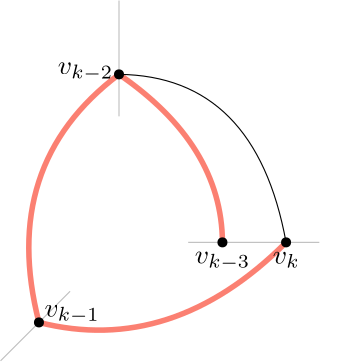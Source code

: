 <?xml version="1.0"?>
<!DOCTYPE ipe SYSTEM "ipe.dtd">
<ipe version="70206" creator="Ipe 7.2.7">
<info created="D:20180103154953" modified="D:20180105102722"/>
<ipestyle name="basic">
<symbol name="arrow/arc(spx)">
<path stroke="sym-stroke" fill="sym-stroke" pen="sym-pen">
0 0 m
-1 0.333 l
-1 -0.333 l
h
</path>
</symbol>
<symbol name="arrow/farc(spx)">
<path stroke="sym-stroke" fill="white" pen="sym-pen">
0 0 m
-1 0.333 l
-1 -0.333 l
h
</path>
</symbol>
<symbol name="arrow/ptarc(spx)">
<path stroke="sym-stroke" fill="sym-stroke" pen="sym-pen">
0 0 m
-1 0.333 l
-0.8 0 l
-1 -0.333 l
h
</path>
</symbol>
<symbol name="arrow/fptarc(spx)">
<path stroke="sym-stroke" fill="white" pen="sym-pen">
0 0 m
-1 0.333 l
-0.8 0 l
-1 -0.333 l
h
</path>
</symbol>
<symbol name="mark/circle(sx)" transformations="translations">
<path fill="sym-stroke">
0.6 0 0 0.6 0 0 e
0.4 0 0 0.4 0 0 e
</path>
</symbol>
<symbol name="mark/disk(sx)" transformations="translations">
<path fill="sym-stroke">
0.6 0 0 0.6 0 0 e
</path>
</symbol>
<symbol name="mark/fdisk(sfx)" transformations="translations">
<group>
<path fill="sym-fill">
0.5 0 0 0.5 0 0 e
</path>
<path fill="sym-stroke" fillrule="eofill">
0.6 0 0 0.6 0 0 e
0.4 0 0 0.4 0 0 e
</path>
</group>
</symbol>
<symbol name="mark/box(sx)" transformations="translations">
<path fill="sym-stroke" fillrule="eofill">
-0.6 -0.6 m
0.6 -0.6 l
0.6 0.6 l
-0.6 0.6 l
h
-0.4 -0.4 m
0.4 -0.4 l
0.4 0.4 l
-0.4 0.4 l
h
</path>
</symbol>
<symbol name="mark/square(sx)" transformations="translations">
<path fill="sym-stroke">
-0.6 -0.6 m
0.6 -0.6 l
0.6 0.6 l
-0.6 0.6 l
h
</path>
</symbol>
<symbol name="mark/fsquare(sfx)" transformations="translations">
<group>
<path fill="sym-fill">
-0.5 -0.5 m
0.5 -0.5 l
0.5 0.5 l
-0.5 0.5 l
h
</path>
<path fill="sym-stroke" fillrule="eofill">
-0.6 -0.6 m
0.6 -0.6 l
0.6 0.6 l
-0.6 0.6 l
h
-0.4 -0.4 m
0.4 -0.4 l
0.4 0.4 l
-0.4 0.4 l
h
</path>
</group>
</symbol>
<symbol name="mark/cross(sx)" transformations="translations">
<group>
<path fill="sym-stroke">
-0.43 -0.57 m
0.57 0.43 l
0.43 0.57 l
-0.57 -0.43 l
h
</path>
<path fill="sym-stroke">
-0.43 0.57 m
0.57 -0.43 l
0.43 -0.57 l
-0.57 0.43 l
h
</path>
</group>
</symbol>
<symbol name="arrow/fnormal(spx)">
<path stroke="sym-stroke" fill="white" pen="sym-pen">
0 0 m
-1 0.333 l
-1 -0.333 l
h
</path>
</symbol>
<symbol name="arrow/pointed(spx)">
<path stroke="sym-stroke" fill="sym-stroke" pen="sym-pen">
0 0 m
-1 0.333 l
-0.8 0 l
-1 -0.333 l
h
</path>
</symbol>
<symbol name="arrow/fpointed(spx)">
<path stroke="sym-stroke" fill="white" pen="sym-pen">
0 0 m
-1 0.333 l
-0.8 0 l
-1 -0.333 l
h
</path>
</symbol>
<symbol name="arrow/linear(spx)">
<path stroke="sym-stroke" pen="sym-pen">
-1 0.333 m
0 0 l
-1 -0.333 l
</path>
</symbol>
<symbol name="arrow/fdouble(spx)">
<path stroke="sym-stroke" fill="white" pen="sym-pen">
0 0 m
-1 0.333 l
-1 -0.333 l
h
-1 0 m
-2 0.333 l
-2 -0.333 l
h
</path>
</symbol>
<symbol name="arrow/double(spx)">
<path stroke="sym-stroke" fill="sym-stroke" pen="sym-pen">
0 0 m
-1 0.333 l
-1 -0.333 l
h
-1 0 m
-2 0.333 l
-2 -0.333 l
h
</path>
</symbol>
<pen name="heavier" value="0.8"/>
<pen name="fat" value="1.2"/>
<pen name="ultrafat" value="2"/>
<symbolsize name="large" value="5"/>
<symbolsize name="small" value="2"/>
<symbolsize name="tiny" value="1.1"/>
<arrowsize name="large" value="10"/>
<arrowsize name="small" value="5"/>
<arrowsize name="tiny" value="3"/>
<color name="red" value="1 0 0"/>
<color name="green" value="0 1 0"/>
<color name="blue" value="0 0 1"/>
<color name="yellow" value="1 1 0"/>
<color name="orange" value="1 0.647 0"/>
<color name="gold" value="1 0.843 0"/>
<color name="purple" value="0.627 0.125 0.941"/>
<color name="gray" value="0.745"/>
<color name="brown" value="0.647 0.165 0.165"/>
<color name="navy" value="0 0 0.502"/>
<color name="pink" value="1 0.753 0.796"/>
<color name="seagreen" value="0.18 0.545 0.341"/>
<color name="turquoise" value="0.251 0.878 0.816"/>
<color name="violet" value="0.933 0.51 0.933"/>
<color name="darkblue" value="0 0 0.545"/>
<color name="darkcyan" value="0 0.545 0.545"/>
<color name="darkgray" value="0.663"/>
<color name="darkgreen" value="0 0.392 0"/>
<color name="darkmagenta" value="0.545 0 0.545"/>
<color name="darkorange" value="1 0.549 0"/>
<color name="darkred" value="0.545 0 0"/>
<color name="lightblue" value="0.678 0.847 0.902"/>
<color name="lightcyan" value="0.878 1 1"/>
<color name="lightgray" value="0.827"/>
<color name="lightgreen" value="0.565 0.933 0.565"/>
<color name="lightyellow" value="1 1 0.878"/>
<dashstyle name="dashed" value="[4] 0"/>
<dashstyle name="dotted" value="[1 3] 0"/>
<dashstyle name="dash dotted" value="[4 2 1 2] 0"/>
<dashstyle name="dash dot dotted" value="[4 2 1 2 1 2] 0"/>
<textsize name="large" value="\large"/>
<textsize name="small" value="\small"/>
<textsize name="tiny" value="\tiny"/>
<textsize name="Large" value="\Large"/>
<textsize name="LARGE" value="\LARGE"/>
<textsize name="huge" value="\huge"/>
<textsize name="Huge" value="\Huge"/>
<textsize name="footnote" value="\footnotesize"/>
<textstyle name="center" begin="\begin{center}" end="\end{center}"/>
<textstyle name="itemize" begin="\begin{itemize}" end="\end{itemize}"/>
<textstyle name="item" begin="\begin{itemize}\item{}" end="\end{itemize}"/>
<gridsize name="4 pts" value="4"/>
<gridsize name="8 pts (~3 mm)" value="8"/>
<gridsize name="16 pts (~6 mm)" value="16"/>
<gridsize name="32 pts (~12 mm)" value="32"/>
<gridsize name="10 pts (~3.5 mm)" value="10"/>
<gridsize name="20 pts (~7 mm)" value="20"/>
<gridsize name="14 pts (~5 mm)" value="14"/>
<gridsize name="28 pts (~10 mm)" value="28"/>
<gridsize name="56 pts (~20 mm)" value="56"/>
<anglesize name="90 deg" value="90"/>
<anglesize name="60 deg" value="60"/>
<anglesize name="45 deg" value="45"/>
<anglesize name="30 deg" value="30"/>
<anglesize name="22.5 deg" value="22.5"/>
<opacity name="10%" value="0.1"/>
<opacity name="30%" value="0.3"/>
<opacity name="50%" value="0.5"/>
<opacity name="75%" value="0.75"/>
<tiling name="falling" angle="-60" step="4" width="1"/>
<tiling name="rising" angle="30" step="4" width="1"/>
</ipestyle>
<ipestyle name="brew">
<color name="aliceblue" value="0.941 0.973 1"/>
<color name="brew1" value="0.552 0.827 0.78"/>
<color name="brew2" value="1 1 0.701"/>
<color name="brew3" value="0.745 0.729 0.854"/>
<color name="brew4" value="0.984 0.501 0.447"/>
<color name="brew5" value="0.501 0.694 0.827"/>
<color name="brew6" value="0.992 0.705 0.384"/>
<color name="brew7" value="0.701 0.87 0.411"/>
<color name="brew8" value="0.988 0.803 0.898"/>
</ipestyle>
<page>
<layer name="basic"/>
<layer name="case-1"/>
<layer name="case-2"/>
<layer name="case-3"/>
<view layers="basic case-1" active="basic"/>
<view layers="basic case-2" active="case-1"/>
<view layers="basic case-3" active="case-3"/>
<view layers="basic case-1 case-2 case-3" active="case-3"/>
<path layer="basic" stroke="brew4" pen="ultrafat">
289.778 579.607 m
246.42 546.958
260.962 490.31 c
</path>
<path stroke="brew4" pen="ultrafat">
260.962 490.31 m
308.941 478.163
349.924 519.127 c
</path>
<path stroke="gray">
314.683 519.127 m
361.893 519.127 l
</path>
<path stroke="gray">
289.779 564.502 m
289.779 606.183 l
</path>
<path stroke="brew4" pen="ultrafat">
289.779 579.607 m
326.805 554.188
327.017 519.127 c
</path>
<use matrix="0.42 0 0 0.42 188.979 324.247" name="mark/disk(sx)" pos="240 608" size="normal" stroke="black"/>
<text matrix="0.42 0 0 0.42 175.299 327.607" transformations="translations" pos="416 448" stroke="black" type="label" width="9.731" height="4.294" depth="1.49" halign="center" valign="top" style="math">v_k</text>
<text matrix="0.42 0 0 0.42 193.599 324.247" transformations="translations" pos="224 608" stroke="black" type="label" width="19.929" height="4.294" depth="2.32" halign="right" valign="baseline" style="math">v_{k-2}</text>
<use matrix="0.6 0 0 0.6 131.55 223.757" name="mark/disk(sx)" pos="363.957 492.284" size="normal" stroke="black"/>
<path layer="case-1" matrix="0.6 0 0 0.6 131.55 223.757" stroke="black">
263.714 593.084 m
345.7 592.193
363.957 492.284 c
</path>
<use layer="case-2" matrix="0.6 0 0 0.6 131.55 223.757" name="mark/disk(sx)" pos="263.714 570.98" size="normal" stroke="black"/>
<use matrix="0.6 0 0 0.6 131.55 223.757" name="mark/disk(sx)" pos="390.213 492.284" size="normal" stroke="black"/>
<path matrix="0.6 0 0 0.6 131.55 223.757" stroke="black">
263.714 570.98 m
352.481 570.806
390.213 492.284 c
</path>
<text matrix="0.42 0 0 0.42 193.599 311.047" transformations="translations" pos="224 608" stroke="black" type="label" width="11.777" height="4.29" depth="2.85" halign="right" valign="baseline" style="math">y_{j&apos;}</text>
<text matrix="0.42 0 0 0.42 191.499 327.607" transformations="translations" pos="416 448" stroke="black" type="label" width="11.706" height="4.294" depth="1.49" halign="center" valign="top" style="math">x_{i&apos;}</text>
<path layer="case-3" matrix="0.6 0 0 0.6 131.55 223.757" stroke="black">
363.957 492.284 m
362.74 588.542
263.714 616.71 c
</path>
<use matrix="0.6 0 0 0.6 131.55 223.757" name="mark/disk(sx)" pos="263.714 616.71" size="normal" stroke="black"/>
<text matrix="0.42 0 0 0.42 193.599 339.047" transformations="translations" pos="224 608" stroke="black" type="label" width="11.777" height="4.29" depth="2.85" halign="right" valign="baseline" style="math">y_{j&apos;}</text>
<use layer="basic" name="mark/disk(sx)" pos="327.017 519.127" size="normal" stroke="black"/>
<text matrix="0.42 0 0 0.42 152.299 327.607" transformations="translations" pos="416 448" stroke="black" type="label" width="19.929" height="4.294" depth="2.32" halign="center" valign="top" style="math">v_{k-3}</text>
<path stroke="gray">
272.169 501.517 m
247.139 476.487 l
</path>
<use name="mark/disk(sx)" pos="260.962 490.31" size="normal" stroke="black"/>
<text matrix="1 0 0 1 -2 -13" transformations="translations" pos="264.921 505.383" stroke="black" type="label" width="19.929" height="4.294" depth="2.32" valign="baseline" style="math">v_{k-1}</text>
</page>
</ipe>
